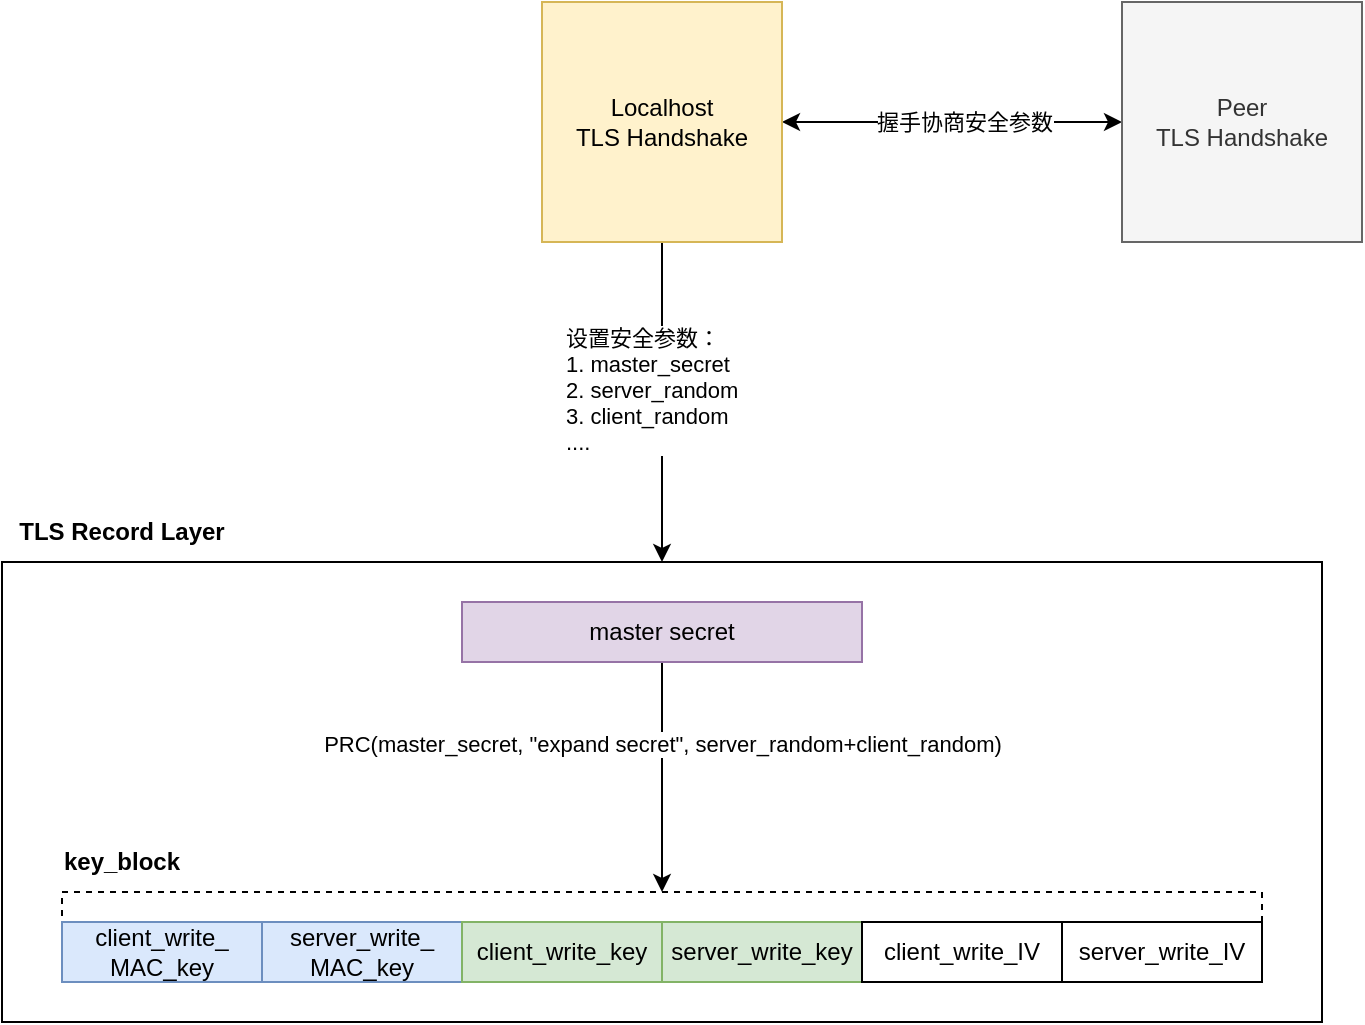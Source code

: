 <mxfile version="20.2.8" type="device"><diagram id="RdXHmnFywoIZ_k8fH3hG" name="第 1 页"><mxGraphModel dx="1038" dy="546" grid="1" gridSize="10" guides="1" tooltips="1" connect="1" arrows="1" fold="1" page="1" pageScale="1" pageWidth="827" pageHeight="1169" math="0" shadow="0"><root><mxCell id="0"/><mxCell id="1" parent="0"/><mxCell id="KY5alXOzJvyHwsvYNyEC-16" value="" style="rounded=0;whiteSpace=wrap;html=1;" vertex="1" parent="1"><mxGeometry x="10" y="290" width="660" height="230" as="geometry"/></mxCell><mxCell id="KY5alXOzJvyHwsvYNyEC-11" value="" style="rounded=0;whiteSpace=wrap;html=1;dashed=1;" vertex="1" parent="1"><mxGeometry x="40" y="455" width="600" height="45" as="geometry"/></mxCell><mxCell id="KY5alXOzJvyHwsvYNyEC-17" style="edgeStyle=orthogonalEdgeStyle;rounded=0;orthogonalLoop=1;jettySize=auto;html=1;exitX=0.5;exitY=1;exitDx=0;exitDy=0;" edge="1" parent="1" source="KY5alXOzJvyHwsvYNyEC-1" target="KY5alXOzJvyHwsvYNyEC-16"><mxGeometry relative="1" as="geometry"/></mxCell><mxCell id="KY5alXOzJvyHwsvYNyEC-18" value="设置安全参数：&lt;br&gt;1. master_secret&lt;br&gt;2. server_random&lt;br&gt;3. client_random&lt;br&gt;....&lt;br&gt;" style="edgeLabel;html=1;align=left;verticalAlign=middle;resizable=0;points=[];" vertex="1" connectable="0" parent="KY5alXOzJvyHwsvYNyEC-17"><mxGeometry x="-0.302" y="-2" relative="1" as="geometry"><mxPoint x="-48" y="18" as="offset"/></mxGeometry></mxCell><mxCell id="KY5alXOzJvyHwsvYNyEC-19" style="edgeStyle=orthogonalEdgeStyle;rounded=0;orthogonalLoop=1;jettySize=auto;html=1;exitX=1;exitY=0.5;exitDx=0;exitDy=0;startArrow=classic;startFill=1;" edge="1" parent="1" source="KY5alXOzJvyHwsvYNyEC-1" target="KY5alXOzJvyHwsvYNyEC-2"><mxGeometry relative="1" as="geometry"/></mxCell><mxCell id="KY5alXOzJvyHwsvYNyEC-21" value="握手协商安全参数" style="edgeLabel;html=1;align=center;verticalAlign=middle;resizable=0;points=[];" vertex="1" connectable="0" parent="KY5alXOzJvyHwsvYNyEC-19"><mxGeometry x="-0.219" y="2" relative="1" as="geometry"><mxPoint x="24" y="2" as="offset"/></mxGeometry></mxCell><mxCell id="KY5alXOzJvyHwsvYNyEC-1" value="Localhost&lt;br&gt;TLS Handshake" style="rounded=0;whiteSpace=wrap;html=1;fillColor=#fff2cc;strokeColor=#d6b656;" vertex="1" parent="1"><mxGeometry x="280" y="10" width="120" height="120" as="geometry"/></mxCell><mxCell id="KY5alXOzJvyHwsvYNyEC-2" value="Peer&lt;br&gt;TLS Handshake" style="rounded=0;whiteSpace=wrap;html=1;fillColor=#f5f5f5;fontColor=#333333;strokeColor=#666666;" vertex="1" parent="1"><mxGeometry x="570" y="10" width="120" height="120" as="geometry"/></mxCell><mxCell id="KY5alXOzJvyHwsvYNyEC-12" style="edgeStyle=orthogonalEdgeStyle;rounded=0;orthogonalLoop=1;jettySize=auto;html=1;exitX=0.5;exitY=1;exitDx=0;exitDy=0;" edge="1" parent="1" source="KY5alXOzJvyHwsvYNyEC-4" target="KY5alXOzJvyHwsvYNyEC-11"><mxGeometry relative="1" as="geometry"/></mxCell><mxCell id="KY5alXOzJvyHwsvYNyEC-15" value="PRC(master_secret, &quot;expand secret&quot;, server_random+client_random)" style="edgeLabel;html=1;align=center;verticalAlign=middle;resizable=0;points=[];" vertex="1" connectable="0" parent="KY5alXOzJvyHwsvYNyEC-12"><mxGeometry x="-0.285" relative="1" as="geometry"><mxPoint as="offset"/></mxGeometry></mxCell><mxCell id="KY5alXOzJvyHwsvYNyEC-4" value="master secret" style="rounded=0;whiteSpace=wrap;html=1;fillColor=#e1d5e7;strokeColor=#9673a6;" vertex="1" parent="1"><mxGeometry x="240" y="310" width="200" height="30" as="geometry"/></mxCell><mxCell id="KY5alXOzJvyHwsvYNyEC-5" value="client_write_&lt;br&gt;MAC_key" style="rounded=0;whiteSpace=wrap;html=1;fillColor=#dae8fc;strokeColor=#6c8ebf;" vertex="1" parent="1"><mxGeometry x="40" y="470" width="100" height="30" as="geometry"/></mxCell><mxCell id="KY5alXOzJvyHwsvYNyEC-6" value="server_write_&lt;br&gt;MAC_key" style="rounded=0;whiteSpace=wrap;html=1;fillColor=#dae8fc;strokeColor=#6c8ebf;" vertex="1" parent="1"><mxGeometry x="140" y="470" width="100" height="30" as="geometry"/></mxCell><mxCell id="KY5alXOzJvyHwsvYNyEC-7" value="client_write_key" style="rounded=0;whiteSpace=wrap;html=1;fillColor=#d5e8d4;strokeColor=#82b366;" vertex="1" parent="1"><mxGeometry x="240" y="470" width="100" height="30" as="geometry"/></mxCell><mxCell id="KY5alXOzJvyHwsvYNyEC-8" value="server_write_key" style="rounded=0;whiteSpace=wrap;html=1;fillColor=#d5e8d4;strokeColor=#82b366;" vertex="1" parent="1"><mxGeometry x="340" y="470" width="100" height="30" as="geometry"/></mxCell><mxCell id="KY5alXOzJvyHwsvYNyEC-9" value="client_write_IV" style="rounded=0;whiteSpace=wrap;html=1;" vertex="1" parent="1"><mxGeometry x="440" y="470" width="100" height="30" as="geometry"/></mxCell><mxCell id="KY5alXOzJvyHwsvYNyEC-10" value="server_write_IV" style="rounded=0;whiteSpace=wrap;html=1;" vertex="1" parent="1"><mxGeometry x="540" y="470" width="100" height="30" as="geometry"/></mxCell><mxCell id="KY5alXOzJvyHwsvYNyEC-14" value="key_block" style="text;html=1;strokeColor=none;fillColor=none;align=center;verticalAlign=middle;whiteSpace=wrap;rounded=0;fontStyle=1" vertex="1" parent="1"><mxGeometry x="40" y="425" width="60" height="30" as="geometry"/></mxCell><mxCell id="KY5alXOzJvyHwsvYNyEC-20" value="TLS Record Layer" style="text;html=1;strokeColor=none;fillColor=none;align=center;verticalAlign=middle;whiteSpace=wrap;rounded=0;fontStyle=1" vertex="1" parent="1"><mxGeometry x="10" y="260" width="120" height="30" as="geometry"/></mxCell></root></mxGraphModel></diagram></mxfile>
